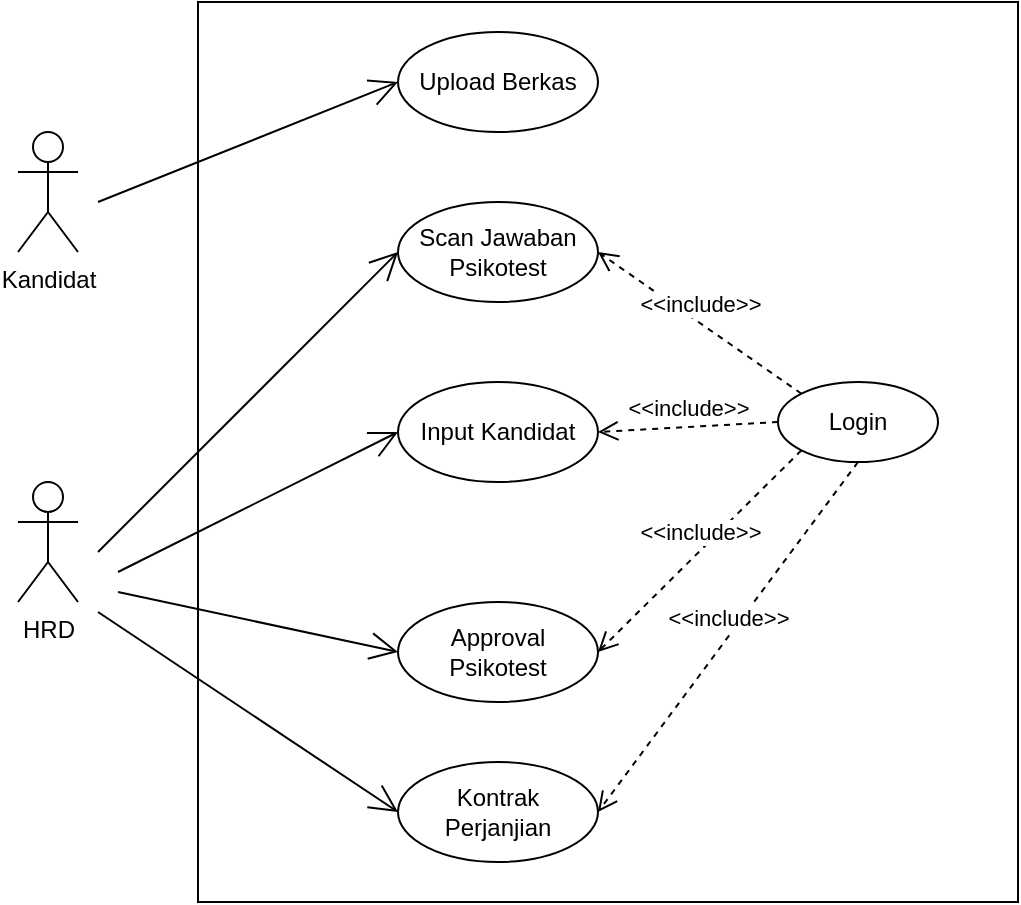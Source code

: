 <mxfile version="25.0.3">
  <diagram name="Page-1" id="6T4qsqivxqvrZ7MX3iYm">
    <mxGraphModel dx="2150" dy="870" grid="1" gridSize="10" guides="1" tooltips="1" connect="1" arrows="1" fold="1" page="1" pageScale="1" pageWidth="850" pageHeight="1100" math="0" shadow="0">
      <root>
        <mxCell id="0" />
        <mxCell id="1" parent="0" />
        <mxCell id="-LnCVVdrkijfgitVFEL--1" value="Kandidat" style="shape=umlActor;verticalLabelPosition=bottom;verticalAlign=top;html=1;outlineConnect=0;" vertex="1" parent="1">
          <mxGeometry x="70" y="155" width="30" height="60" as="geometry" />
        </mxCell>
        <mxCell id="-LnCVVdrkijfgitVFEL--4" value="" style="html=1;whiteSpace=wrap;fillColor=none;" vertex="1" parent="1">
          <mxGeometry x="160" y="90" width="410" height="450" as="geometry" />
        </mxCell>
        <mxCell id="-LnCVVdrkijfgitVFEL--5" value="HRD" style="shape=umlActor;verticalLabelPosition=bottom;verticalAlign=top;html=1;outlineConnect=0;" vertex="1" parent="1">
          <mxGeometry x="70" y="330" width="30" height="60" as="geometry" />
        </mxCell>
        <mxCell id="-LnCVVdrkijfgitVFEL--6" value="Login" style="ellipse;whiteSpace=wrap;html=1;" vertex="1" parent="1">
          <mxGeometry x="450" y="280" width="80" height="40" as="geometry" />
        </mxCell>
        <mxCell id="-LnCVVdrkijfgitVFEL--7" value="Upload Berkas" style="ellipse;whiteSpace=wrap;html=1;" vertex="1" parent="1">
          <mxGeometry x="260" y="105" width="100" height="50" as="geometry" />
        </mxCell>
        <mxCell id="-LnCVVdrkijfgitVFEL--8" value="Scan Jawaban Psikotest" style="ellipse;whiteSpace=wrap;html=1;" vertex="1" parent="1">
          <mxGeometry x="260" y="190" width="100" height="50" as="geometry" />
        </mxCell>
        <mxCell id="-LnCVVdrkijfgitVFEL--9" value="Input Kandidat" style="ellipse;whiteSpace=wrap;html=1;" vertex="1" parent="1">
          <mxGeometry x="260" y="280" width="100" height="50" as="geometry" />
        </mxCell>
        <mxCell id="-LnCVVdrkijfgitVFEL--10" value="Approval Psikotest" style="ellipse;whiteSpace=wrap;html=1;" vertex="1" parent="1">
          <mxGeometry x="260" y="390" width="100" height="50" as="geometry" />
        </mxCell>
        <mxCell id="-LnCVVdrkijfgitVFEL--11" value="Kontrak Perjanjian" style="ellipse;whiteSpace=wrap;html=1;" vertex="1" parent="1">
          <mxGeometry x="260" y="470" width="100" height="50" as="geometry" />
        </mxCell>
        <mxCell id="-LnCVVdrkijfgitVFEL--24" value="&amp;lt;&amp;lt;include&amp;gt;&amp;gt;" style="html=1;verticalAlign=bottom;endArrow=open;dashed=1;endSize=8;curved=0;rounded=0;exitX=0;exitY=0.5;exitDx=0;exitDy=0;entryX=1;entryY=0.5;entryDx=0;entryDy=0;" edge="1" parent="1" source="-LnCVVdrkijfgitVFEL--6" target="-LnCVVdrkijfgitVFEL--9">
          <mxGeometry relative="1" as="geometry">
            <mxPoint x="440" y="304.5" as="sourcePoint" />
            <mxPoint x="350" y="305" as="targetPoint" />
          </mxGeometry>
        </mxCell>
        <mxCell id="-LnCVVdrkijfgitVFEL--25" value="&amp;lt;&amp;lt;include&amp;gt;&amp;gt;" style="html=1;verticalAlign=bottom;endArrow=open;dashed=1;endSize=8;curved=0;rounded=0;exitX=0;exitY=1;exitDx=0;exitDy=0;entryX=1;entryY=0.5;entryDx=0;entryDy=0;" edge="1" parent="1" source="-LnCVVdrkijfgitVFEL--6" target="-LnCVVdrkijfgitVFEL--10">
          <mxGeometry relative="1" as="geometry">
            <mxPoint x="460" y="315" as="sourcePoint" />
            <mxPoint x="370" y="315" as="targetPoint" />
          </mxGeometry>
        </mxCell>
        <mxCell id="-LnCVVdrkijfgitVFEL--26" value="&amp;lt;&amp;lt;include&amp;gt;&amp;gt;" style="html=1;verticalAlign=bottom;endArrow=open;dashed=1;endSize=8;curved=0;rounded=0;exitX=0.5;exitY=1;exitDx=0;exitDy=0;entryX=1;entryY=0.5;entryDx=0;entryDy=0;" edge="1" parent="1" source="-LnCVVdrkijfgitVFEL--6" target="-LnCVVdrkijfgitVFEL--11">
          <mxGeometry relative="1" as="geometry">
            <mxPoint x="477" y="380" as="sourcePoint" />
            <mxPoint x="375" y="479" as="targetPoint" />
          </mxGeometry>
        </mxCell>
        <mxCell id="-LnCVVdrkijfgitVFEL--27" value="&amp;lt;&amp;lt;include&amp;gt;&amp;gt;" style="html=1;verticalAlign=bottom;endArrow=open;dashed=1;endSize=8;curved=0;rounded=0;exitX=0;exitY=0;exitDx=0;exitDy=0;entryX=1;entryY=0.5;entryDx=0;entryDy=0;" edge="1" parent="1" source="-LnCVVdrkijfgitVFEL--6" target="-LnCVVdrkijfgitVFEL--8">
          <mxGeometry relative="1" as="geometry">
            <mxPoint x="480" y="127.5" as="sourcePoint" />
            <mxPoint x="350" y="302.5" as="targetPoint" />
          </mxGeometry>
        </mxCell>
        <mxCell id="-LnCVVdrkijfgitVFEL--29" value="" style="endArrow=open;endFill=1;endSize=12;html=1;rounded=0;entryX=0;entryY=0.5;entryDx=0;entryDy=0;" edge="1" parent="1" target="-LnCVVdrkijfgitVFEL--7">
          <mxGeometry width="160" relative="1" as="geometry">
            <mxPoint x="110" y="190" as="sourcePoint" />
            <mxPoint x="260" y="300" as="targetPoint" />
          </mxGeometry>
        </mxCell>
        <mxCell id="-LnCVVdrkijfgitVFEL--30" value="" style="endArrow=open;endFill=1;endSize=12;html=1;rounded=0;entryX=0;entryY=0.5;entryDx=0;entryDy=0;" edge="1" parent="1" target="-LnCVVdrkijfgitVFEL--8">
          <mxGeometry width="160" relative="1" as="geometry">
            <mxPoint x="110" y="365" as="sourcePoint" />
            <mxPoint x="270" y="390" as="targetPoint" />
          </mxGeometry>
        </mxCell>
        <mxCell id="-LnCVVdrkijfgitVFEL--33" value="" style="endArrow=open;endFill=1;endSize=12;html=1;rounded=0;entryX=0;entryY=0.5;entryDx=0;entryDy=0;" edge="1" parent="1" target="-LnCVVdrkijfgitVFEL--9">
          <mxGeometry width="160" relative="1" as="geometry">
            <mxPoint x="120" y="375" as="sourcePoint" />
            <mxPoint x="270" y="225" as="targetPoint" />
          </mxGeometry>
        </mxCell>
        <mxCell id="-LnCVVdrkijfgitVFEL--34" value="" style="endArrow=open;endFill=1;endSize=12;html=1;rounded=0;entryX=0;entryY=0.5;entryDx=0;entryDy=0;" edge="1" parent="1" target="-LnCVVdrkijfgitVFEL--10">
          <mxGeometry width="160" relative="1" as="geometry">
            <mxPoint x="120" y="385" as="sourcePoint" />
            <mxPoint x="270" y="315" as="targetPoint" />
          </mxGeometry>
        </mxCell>
        <mxCell id="-LnCVVdrkijfgitVFEL--35" value="" style="endArrow=open;endFill=1;endSize=12;html=1;rounded=0;entryX=0;entryY=0.5;entryDx=0;entryDy=0;" edge="1" parent="1" target="-LnCVVdrkijfgitVFEL--11">
          <mxGeometry width="160" relative="1" as="geometry">
            <mxPoint x="110" y="395" as="sourcePoint" />
            <mxPoint x="270" y="425" as="targetPoint" />
          </mxGeometry>
        </mxCell>
      </root>
    </mxGraphModel>
  </diagram>
</mxfile>
